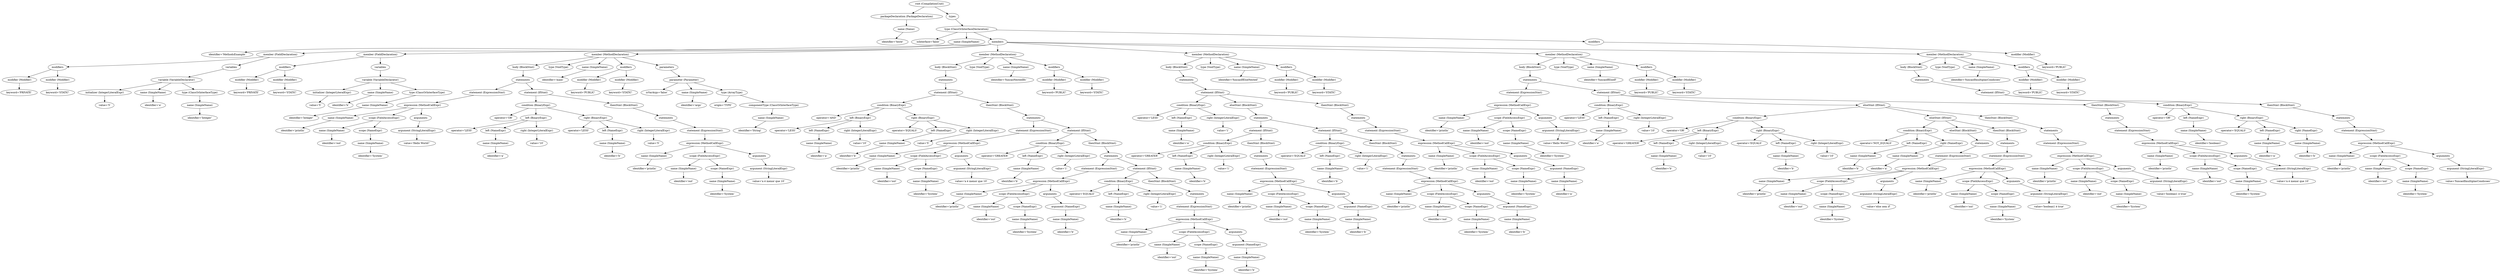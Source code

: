 digraph {
n0 [label="root (CompilationUnit)"];
n1 [label="packageDeclaration (PackageDeclaration)"];
n0 -> n1;
n2 [label="name (Name)"];
n1 -> n2;
n3 [label="identifier='teste'"];
n2 -> n3;
n4 [label="types"];
n0 -> n4;
n5 [label="type (ClassOrInterfaceDeclaration)"];
n4 -> n5;
n6 [label="isInterface='false'"];
n5 -> n6;
n7 [label="name (SimpleName)"];
n5 -> n7;
n8 [label="identifier='MethodsExample'"];
n7 -> n8;
n9 [label="members"];
n5 -> n9;
n10 [label="member (FieldDeclaration)"];
n9 -> n10;
n11 [label="modifiers"];
n10 -> n11;
n12 [label="modifier (Modifier)"];
n11 -> n12;
n13 [label="keyword='PRIVATE'"];
n12 -> n13;
n14 [label="modifier (Modifier)"];
n11 -> n14;
n15 [label="keyword='STATIC'"];
n14 -> n15;
n16 [label="variables"];
n10 -> n16;
n17 [label="variable (VariableDeclarator)"];
n16 -> n17;
n18 [label="initializer (IntegerLiteralExpr)"];
n17 -> n18;
n19 [label="value='5'"];
n18 -> n19;
n20 [label="name (SimpleName)"];
n17 -> n20;
n21 [label="identifier='a'"];
n20 -> n21;
n22 [label="type (ClassOrInterfaceType)"];
n17 -> n22;
n23 [label="name (SimpleName)"];
n22 -> n23;
n24 [label="identifier='Integer'"];
n23 -> n24;
n25 [label="member (FieldDeclaration)"];
n9 -> n25;
n26 [label="modifiers"];
n25 -> n26;
n27 [label="modifier (Modifier)"];
n26 -> n27;
n28 [label="keyword='PRIVATE'"];
n27 -> n28;
n29 [label="modifier (Modifier)"];
n26 -> n29;
n30 [label="keyword='STATIC'"];
n29 -> n30;
n31 [label="variables"];
n25 -> n31;
n32 [label="variable (VariableDeclarator)"];
n31 -> n32;
n33 [label="initializer (IntegerLiteralExpr)"];
n32 -> n33;
n34 [label="value='5'"];
n33 -> n34;
n35 [label="name (SimpleName)"];
n32 -> n35;
n36 [label="identifier='b'"];
n35 -> n36;
n37 [label="type (ClassOrInterfaceType)"];
n32 -> n37;
n38 [label="name (SimpleName)"];
n37 -> n38;
n39 [label="identifier='Integer'"];
n38 -> n39;
n40 [label="member (MethodDeclaration)"];
n9 -> n40;
n41 [label="body (BlockStmt)"];
n40 -> n41;
n42 [label="statements"];
n41 -> n42;
n43 [label="statement (ExpressionStmt)"];
n42 -> n43;
n44 [label="expression (MethodCallExpr)"];
n43 -> n44;
n45 [label="name (SimpleName)"];
n44 -> n45;
n46 [label="identifier='println'"];
n45 -> n46;
n47 [label="scope (FieldAccessExpr)"];
n44 -> n47;
n48 [label="name (SimpleName)"];
n47 -> n48;
n49 [label="identifier='out'"];
n48 -> n49;
n50 [label="scope (NameExpr)"];
n47 -> n50;
n51 [label="name (SimpleName)"];
n50 -> n51;
n52 [label="identifier='System'"];
n51 -> n52;
n53 [label="arguments"];
n44 -> n53;
n54 [label="argument (StringLiteralExpr)"];
n53 -> n54;
n55 [label="value='Hello World!'"];
n54 -> n55;
n56 [label="statement (IfStmt)"];
n42 -> n56;
n57 [label="condition (BinaryExpr)"];
n56 -> n57;
n58 [label="operator='OR'"];
n57 -> n58;
n59 [label="left (BinaryExpr)"];
n57 -> n59;
n60 [label="operator='LESS'"];
n59 -> n60;
n61 [label="left (NameExpr)"];
n59 -> n61;
n62 [label="name (SimpleName)"];
n61 -> n62;
n63 [label="identifier='a'"];
n62 -> n63;
n64 [label="right (IntegerLiteralExpr)"];
n59 -> n64;
n65 [label="value='10'"];
n64 -> n65;
n66 [label="right (BinaryExpr)"];
n57 -> n66;
n67 [label="operator='LESS'"];
n66 -> n67;
n68 [label="left (NameExpr)"];
n66 -> n68;
n69 [label="name (SimpleName)"];
n68 -> n69;
n70 [label="identifier='b'"];
n69 -> n70;
n71 [label="right (IntegerLiteralExpr)"];
n66 -> n71;
n72 [label="value='5'"];
n71 -> n72;
n73 [label="thenStmt (BlockStmt)"];
n56 -> n73;
n74 [label="statements"];
n73 -> n74;
n75 [label="statement (ExpressionStmt)"];
n74 -> n75;
n76 [label="expression (MethodCallExpr)"];
n75 -> n76;
n77 [label="name (SimpleName)"];
n76 -> n77;
n78 [label="identifier='println'"];
n77 -> n78;
n79 [label="scope (FieldAccessExpr)"];
n76 -> n79;
n80 [label="name (SimpleName)"];
n79 -> n80;
n81 [label="identifier='out'"];
n80 -> n81;
n82 [label="scope (NameExpr)"];
n79 -> n82;
n83 [label="name (SimpleName)"];
n82 -> n83;
n84 [label="identifier='System'"];
n83 -> n84;
n85 [label="arguments"];
n76 -> n85;
n86 [label="argument (StringLiteralExpr)"];
n85 -> n86;
n87 [label="value='a é menor que 10'"];
n86 -> n87;
n88 [label="type (VoidType)"];
n40 -> n88;
n89 [label="name (SimpleName)"];
n40 -> n89;
n90 [label="identifier='main'"];
n89 -> n90;
n91 [label="modifiers"];
n40 -> n91;
n92 [label="modifier (Modifier)"];
n91 -> n92;
n93 [label="keyword='PUBLIC'"];
n92 -> n93;
n94 [label="modifier (Modifier)"];
n91 -> n94;
n95 [label="keyword='STATIC'"];
n94 -> n95;
n96 [label="parameters"];
n40 -> n96;
n97 [label="parameter (Parameter)"];
n96 -> n97;
n98 [label="isVarArgs='false'"];
n97 -> n98;
n99 [label="name (SimpleName)"];
n97 -> n99;
n100 [label="identifier='args'"];
n99 -> n100;
n101 [label="type (ArrayType)"];
n97 -> n101;
n102 [label="origin='TYPE'"];
n101 -> n102;
n103 [label="componentType (ClassOrInterfaceType)"];
n101 -> n103;
n104 [label="name (SimpleName)"];
n103 -> n104;
n105 [label="identifier='String'"];
n104 -> n105;
n106 [label="member (MethodDeclaration)"];
n9 -> n106;
n107 [label="body (BlockStmt)"];
n106 -> n107;
n108 [label="statements"];
n107 -> n108;
n109 [label="statement (IfStmt)"];
n108 -> n109;
n110 [label="condition (BinaryExpr)"];
n109 -> n110;
n111 [label="operator='AND'"];
n110 -> n111;
n112 [label="left (BinaryExpr)"];
n110 -> n112;
n113 [label="operator='LESS'"];
n112 -> n113;
n114 [label="left (NameExpr)"];
n112 -> n114;
n115 [label="name (SimpleName)"];
n114 -> n115;
n116 [label="identifier='a'"];
n115 -> n116;
n117 [label="right (IntegerLiteralExpr)"];
n112 -> n117;
n118 [label="value='10'"];
n117 -> n118;
n119 [label="right (BinaryExpr)"];
n110 -> n119;
n120 [label="operator='EQUALS'"];
n119 -> n120;
n121 [label="left (NameExpr)"];
n119 -> n121;
n122 [label="name (SimpleName)"];
n121 -> n122;
n123 [label="identifier='b'"];
n122 -> n123;
n124 [label="right (IntegerLiteralExpr)"];
n119 -> n124;
n125 [label="value='5'"];
n124 -> n125;
n126 [label="thenStmt (BlockStmt)"];
n109 -> n126;
n127 [label="statements"];
n126 -> n127;
n128 [label="statement (ExpressionStmt)"];
n127 -> n128;
n129 [label="expression (MethodCallExpr)"];
n128 -> n129;
n130 [label="name (SimpleName)"];
n129 -> n130;
n131 [label="identifier='println'"];
n130 -> n131;
n132 [label="scope (FieldAccessExpr)"];
n129 -> n132;
n133 [label="name (SimpleName)"];
n132 -> n133;
n134 [label="identifier='out'"];
n133 -> n134;
n135 [label="scope (NameExpr)"];
n132 -> n135;
n136 [label="name (SimpleName)"];
n135 -> n136;
n137 [label="identifier='System'"];
n136 -> n137;
n138 [label="arguments"];
n129 -> n138;
n139 [label="argument (StringLiteralExpr)"];
n138 -> n139;
n140 [label="value='a é menor que 10'"];
n139 -> n140;
n141 [label="statement (IfStmt)"];
n127 -> n141;
n142 [label="condition (BinaryExpr)"];
n141 -> n142;
n143 [label="operator='GREATER'"];
n142 -> n143;
n144 [label="left (NameExpr)"];
n142 -> n144;
n145 [label="name (SimpleName)"];
n144 -> n145;
n146 [label="identifier='b'"];
n145 -> n146;
n147 [label="right (IntegerLiteralExpr)"];
n142 -> n147;
n148 [label="value='1'"];
n147 -> n148;
n149 [label="thenStmt (BlockStmt)"];
n141 -> n149;
n150 [label="statements"];
n149 -> n150;
n151 [label="statement (ExpressionStmt)"];
n150 -> n151;
n152 [label="expression (MethodCallExpr)"];
n151 -> n152;
n153 [label="name (SimpleName)"];
n152 -> n153;
n154 [label="identifier='println'"];
n153 -> n154;
n155 [label="scope (FieldAccessExpr)"];
n152 -> n155;
n156 [label="name (SimpleName)"];
n155 -> n156;
n157 [label="identifier='out'"];
n156 -> n157;
n158 [label="scope (NameExpr)"];
n155 -> n158;
n159 [label="name (SimpleName)"];
n158 -> n159;
n160 [label="identifier='System'"];
n159 -> n160;
n161 [label="arguments"];
n152 -> n161;
n162 [label="argument (NameExpr)"];
n161 -> n162;
n163 [label="name (SimpleName)"];
n162 -> n163;
n164 [label="identifier='b'"];
n163 -> n164;
n165 [label="statement (IfStmt)"];
n150 -> n165;
n166 [label="condition (BinaryExpr)"];
n165 -> n166;
n167 [label="operator='EQUALS'"];
n166 -> n167;
n168 [label="left (NameExpr)"];
n166 -> n168;
n169 [label="name (SimpleName)"];
n168 -> n169;
n170 [label="identifier='b'"];
n169 -> n170;
n171 [label="right (IntegerLiteralExpr)"];
n166 -> n171;
n172 [label="value='1'"];
n171 -> n172;
n173 [label="thenStmt (BlockStmt)"];
n165 -> n173;
n174 [label="statements"];
n173 -> n174;
n175 [label="statement (ExpressionStmt)"];
n174 -> n175;
n176 [label="expression (MethodCallExpr)"];
n175 -> n176;
n177 [label="name (SimpleName)"];
n176 -> n177;
n178 [label="identifier='println'"];
n177 -> n178;
n179 [label="scope (FieldAccessExpr)"];
n176 -> n179;
n180 [label="name (SimpleName)"];
n179 -> n180;
n181 [label="identifier='out'"];
n180 -> n181;
n182 [label="scope (NameExpr)"];
n179 -> n182;
n183 [label="name (SimpleName)"];
n182 -> n183;
n184 [label="identifier='System'"];
n183 -> n184;
n185 [label="arguments"];
n176 -> n185;
n186 [label="argument (NameExpr)"];
n185 -> n186;
n187 [label="name (SimpleName)"];
n186 -> n187;
n188 [label="identifier='b'"];
n187 -> n188;
n189 [label="type (VoidType)"];
n106 -> n189;
n190 [label="name (SimpleName)"];
n106 -> n190;
n191 [label="identifier='funcaoNestedIfs'"];
n190 -> n191;
n192 [label="modifiers"];
n106 -> n192;
n193 [label="modifier (Modifier)"];
n192 -> n193;
n194 [label="keyword='PUBLIC'"];
n193 -> n194;
n195 [label="modifier (Modifier)"];
n192 -> n195;
n196 [label="keyword='STATIC'"];
n195 -> n196;
n197 [label="member (MethodDeclaration)"];
n9 -> n197;
n198 [label="body (BlockStmt)"];
n197 -> n198;
n199 [label="statements"];
n198 -> n199;
n200 [label="statement (IfStmt)"];
n199 -> n200;
n201 [label="condition (BinaryExpr)"];
n200 -> n201;
n202 [label="operator='LESS'"];
n201 -> n202;
n203 [label="left (NameExpr)"];
n201 -> n203;
n204 [label="name (SimpleName)"];
n203 -> n204;
n205 [label="identifier='a'"];
n204 -> n205;
n206 [label="right (IntegerLiteralExpr)"];
n201 -> n206;
n207 [label="value='1'"];
n206 -> n207;
n208 [label="elseStmt (BlockStmt)"];
n200 -> n208;
n209 [label="statements"];
n208 -> n209;
n210 [label="statement (IfStmt)"];
n209 -> n210;
n211 [label="condition (BinaryExpr)"];
n210 -> n211;
n212 [label="operator='GREATER'"];
n211 -> n212;
n213 [label="left (NameExpr)"];
n211 -> n213;
n214 [label="name (SimpleName)"];
n213 -> n214;
n215 [label="identifier='b'"];
n214 -> n215;
n216 [label="right (IntegerLiteralExpr)"];
n211 -> n216;
n217 [label="value='1'"];
n216 -> n217;
n218 [label="thenStmt (BlockStmt)"];
n210 -> n218;
n219 [label="statements"];
n218 -> n219;
n220 [label="statement (ExpressionStmt)"];
n219 -> n220;
n221 [label="expression (MethodCallExpr)"];
n220 -> n221;
n222 [label="name (SimpleName)"];
n221 -> n222;
n223 [label="identifier='println'"];
n222 -> n223;
n224 [label="scope (FieldAccessExpr)"];
n221 -> n224;
n225 [label="name (SimpleName)"];
n224 -> n225;
n226 [label="identifier='out'"];
n225 -> n226;
n227 [label="scope (NameExpr)"];
n224 -> n227;
n228 [label="name (SimpleName)"];
n227 -> n228;
n229 [label="identifier='System'"];
n228 -> n229;
n230 [label="arguments"];
n221 -> n230;
n231 [label="argument (NameExpr)"];
n230 -> n231;
n232 [label="name (SimpleName)"];
n231 -> n232;
n233 [label="identifier='b'"];
n232 -> n233;
n234 [label="statement (IfStmt)"];
n209 -> n234;
n235 [label="condition (BinaryExpr)"];
n234 -> n235;
n236 [label="operator='EQUALS'"];
n235 -> n236;
n237 [label="left (NameExpr)"];
n235 -> n237;
n238 [label="name (SimpleName)"];
n237 -> n238;
n239 [label="identifier='b'"];
n238 -> n239;
n240 [label="right (IntegerLiteralExpr)"];
n235 -> n240;
n241 [label="value='1'"];
n240 -> n241;
n242 [label="thenStmt (BlockStmt)"];
n234 -> n242;
n243 [label="statements"];
n242 -> n243;
n244 [label="statement (ExpressionStmt)"];
n243 -> n244;
n245 [label="expression (MethodCallExpr)"];
n244 -> n245;
n246 [label="name (SimpleName)"];
n245 -> n246;
n247 [label="identifier='println'"];
n246 -> n247;
n248 [label="scope (FieldAccessExpr)"];
n245 -> n248;
n249 [label="name (SimpleName)"];
n248 -> n249;
n250 [label="identifier='out'"];
n249 -> n250;
n251 [label="scope (NameExpr)"];
n248 -> n251;
n252 [label="name (SimpleName)"];
n251 -> n252;
n253 [label="identifier='System'"];
n252 -> n253;
n254 [label="arguments"];
n245 -> n254;
n255 [label="argument (NameExpr)"];
n254 -> n255;
n256 [label="name (SimpleName)"];
n255 -> n256;
n257 [label="identifier='b'"];
n256 -> n257;
n258 [label="thenStmt (BlockStmt)"];
n200 -> n258;
n259 [label="statements"];
n258 -> n259;
n260 [label="statement (ExpressionStmt)"];
n259 -> n260;
n261 [label="expression (MethodCallExpr)"];
n260 -> n261;
n262 [label="name (SimpleName)"];
n261 -> n262;
n263 [label="identifier='println'"];
n262 -> n263;
n264 [label="scope (FieldAccessExpr)"];
n261 -> n264;
n265 [label="name (SimpleName)"];
n264 -> n265;
n266 [label="identifier='out'"];
n265 -> n266;
n267 [label="scope (NameExpr)"];
n264 -> n267;
n268 [label="name (SimpleName)"];
n267 -> n268;
n269 [label="identifier='System'"];
n268 -> n269;
n270 [label="arguments"];
n261 -> n270;
n271 [label="argument (NameExpr)"];
n270 -> n271;
n272 [label="name (SimpleName)"];
n271 -> n272;
n273 [label="identifier='a'"];
n272 -> n273;
n274 [label="type (VoidType)"];
n197 -> n274;
n275 [label="name (SimpleName)"];
n197 -> n275;
n276 [label="identifier='funcaoIfElseNested'"];
n275 -> n276;
n277 [label="modifiers"];
n197 -> n277;
n278 [label="modifier (Modifier)"];
n277 -> n278;
n279 [label="keyword='PUBLIC'"];
n278 -> n279;
n280 [label="modifier (Modifier)"];
n277 -> n280;
n281 [label="keyword='STATIC'"];
n280 -> n281;
n282 [label="member (MethodDeclaration)"];
n9 -> n282;
n283 [label="body (BlockStmt)"];
n282 -> n283;
n284 [label="statements"];
n283 -> n284;
n285 [label="statement (ExpressionStmt)"];
n284 -> n285;
n286 [label="expression (MethodCallExpr)"];
n285 -> n286;
n287 [label="name (SimpleName)"];
n286 -> n287;
n288 [label="identifier='println'"];
n287 -> n288;
n289 [label="scope (FieldAccessExpr)"];
n286 -> n289;
n290 [label="name (SimpleName)"];
n289 -> n290;
n291 [label="identifier='out'"];
n290 -> n291;
n292 [label="scope (NameExpr)"];
n289 -> n292;
n293 [label="name (SimpleName)"];
n292 -> n293;
n294 [label="identifier='System'"];
n293 -> n294;
n295 [label="arguments"];
n286 -> n295;
n296 [label="argument (StringLiteralExpr)"];
n295 -> n296;
n297 [label="value='Hello World!'"];
n296 -> n297;
n298 [label="statement (IfStmt)"];
n284 -> n298;
n299 [label="condition (BinaryExpr)"];
n298 -> n299;
n300 [label="operator='LESS'"];
n299 -> n300;
n301 [label="left (NameExpr)"];
n299 -> n301;
n302 [label="name (SimpleName)"];
n301 -> n302;
n303 [label="identifier='a'"];
n302 -> n303;
n304 [label="right (IntegerLiteralExpr)"];
n299 -> n304;
n305 [label="value='10'"];
n304 -> n305;
n306 [label="elseStmt (IfStmt)"];
n298 -> n306;
n307 [label="condition (BinaryExpr)"];
n306 -> n307;
n308 [label="operator='OR'"];
n307 -> n308;
n309 [label="left (BinaryExpr)"];
n307 -> n309;
n310 [label="operator='GREATER'"];
n309 -> n310;
n311 [label="left (NameExpr)"];
n309 -> n311;
n312 [label="name (SimpleName)"];
n311 -> n312;
n313 [label="identifier='b'"];
n312 -> n313;
n314 [label="right (IntegerLiteralExpr)"];
n309 -> n314;
n315 [label="value='10'"];
n314 -> n315;
n316 [label="right (BinaryExpr)"];
n307 -> n316;
n317 [label="operator='EQUALS'"];
n316 -> n317;
n318 [label="left (NameExpr)"];
n316 -> n318;
n319 [label="name (SimpleName)"];
n318 -> n319;
n320 [label="identifier='b'"];
n319 -> n320;
n321 [label="right (IntegerLiteralExpr)"];
n316 -> n321;
n322 [label="value='10'"];
n321 -> n322;
n323 [label="elseStmt (IfStmt)"];
n306 -> n323;
n324 [label="condition (BinaryExpr)"];
n323 -> n324;
n325 [label="operator='NOT_EQUALS'"];
n324 -> n325;
n326 [label="left (NameExpr)"];
n324 -> n326;
n327 [label="name (SimpleName)"];
n326 -> n327;
n328 [label="identifier='b'"];
n327 -> n328;
n329 [label="right (NameExpr)"];
n324 -> n329;
n330 [label="name (SimpleName)"];
n329 -> n330;
n331 [label="identifier='a'"];
n330 -> n331;
n332 [label="elseStmt (BlockStmt)"];
n323 -> n332;
n333 [label="statements"];
n332 -> n333;
n334 [label="statement (ExpressionStmt)"];
n333 -> n334;
n335 [label="expression (MethodCallExpr)"];
n334 -> n335;
n336 [label="name (SimpleName)"];
n335 -> n336;
n337 [label="identifier='println'"];
n336 -> n337;
n338 [label="scope (FieldAccessExpr)"];
n335 -> n338;
n339 [label="name (SimpleName)"];
n338 -> n339;
n340 [label="identifier='out'"];
n339 -> n340;
n341 [label="scope (NameExpr)"];
n338 -> n341;
n342 [label="name (SimpleName)"];
n341 -> n342;
n343 [label="identifier='System'"];
n342 -> n343;
n344 [label="arguments"];
n335 -> n344;
n345 [label="argument (StringLiteralExpr)"];
n344 -> n345;
n346 [label="value='else sem if'"];
n345 -> n346;
n347 [label="thenStmt (BlockStmt)"];
n323 -> n347;
n348 [label="statements"];
n347 -> n348;
n349 [label="statement (ExpressionStmt)"];
n348 -> n349;
n350 [label="expression (MethodCallExpr)"];
n349 -> n350;
n351 [label="name (SimpleName)"];
n350 -> n351;
n352 [label="identifier='println'"];
n351 -> n352;
n353 [label="scope (FieldAccessExpr)"];
n350 -> n353;
n354 [label="name (SimpleName)"];
n353 -> n354;
n355 [label="identifier='out'"];
n354 -> n355;
n356 [label="scope (NameExpr)"];
n353 -> n356;
n357 [label="name (SimpleName)"];
n356 -> n357;
n358 [label="identifier='System'"];
n357 -> n358;
n359 [label="arguments"];
n350 -> n359;
n360 [label="argument (StringLiteralExpr)"];
n359 -> n360;
n361 [label="value='boolean1 é true'"];
n360 -> n361;
n362 [label="thenStmt (BlockStmt)"];
n306 -> n362;
n363 [label="statements"];
n362 -> n363;
n364 [label="statement (ExpressionStmt)"];
n363 -> n364;
n365 [label="expression (MethodCallExpr)"];
n364 -> n365;
n366 [label="name (SimpleName)"];
n365 -> n366;
n367 [label="identifier='println'"];
n366 -> n367;
n368 [label="scope (FieldAccessExpr)"];
n365 -> n368;
n369 [label="name (SimpleName)"];
n368 -> n369;
n370 [label="identifier='out'"];
n369 -> n370;
n371 [label="scope (NameExpr)"];
n368 -> n371;
n372 [label="name (SimpleName)"];
n371 -> n372;
n373 [label="identifier='System'"];
n372 -> n373;
n374 [label="arguments"];
n365 -> n374;
n375 [label="argument (StringLiteralExpr)"];
n374 -> n375;
n376 [label="value='boolean1 é true'"];
n375 -> n376;
n377 [label="thenStmt (BlockStmt)"];
n298 -> n377;
n378 [label="statements"];
n377 -> n378;
n379 [label="statement (ExpressionStmt)"];
n378 -> n379;
n380 [label="expression (MethodCallExpr)"];
n379 -> n380;
n381 [label="name (SimpleName)"];
n380 -> n381;
n382 [label="identifier='println'"];
n381 -> n382;
n383 [label="scope (FieldAccessExpr)"];
n380 -> n383;
n384 [label="name (SimpleName)"];
n383 -> n384;
n385 [label="identifier='out'"];
n384 -> n385;
n386 [label="scope (NameExpr)"];
n383 -> n386;
n387 [label="name (SimpleName)"];
n386 -> n387;
n388 [label="identifier='System'"];
n387 -> n388;
n389 [label="arguments"];
n380 -> n389;
n390 [label="argument (StringLiteralExpr)"];
n389 -> n390;
n391 [label="value='a é menor que 10'"];
n390 -> n391;
n392 [label="type (VoidType)"];
n282 -> n392;
n393 [label="name (SimpleName)"];
n282 -> n393;
n394 [label="identifier='funcaoIfElseIf'"];
n393 -> n394;
n395 [label="modifiers"];
n282 -> n395;
n396 [label="modifier (Modifier)"];
n395 -> n396;
n397 [label="keyword='PUBLIC'"];
n396 -> n397;
n398 [label="modifier (Modifier)"];
n395 -> n398;
n399 [label="keyword='STATIC'"];
n398 -> n399;
n400 [label="member (MethodDeclaration)"];
n9 -> n400;
n401 [label="body (BlockStmt)"];
n400 -> n401;
n402 [label="statements"];
n401 -> n402;
n403 [label="statement (IfStmt)"];
n402 -> n403;
n404 [label="condition (BinaryExpr)"];
n403 -> n404;
n405 [label="operator='OR'"];
n404 -> n405;
n406 [label="left (NameExpr)"];
n404 -> n406;
n407 [label="name (SimpleName)"];
n406 -> n407;
n408 [label="identifier='boolean1'"];
n407 -> n408;
n409 [label="right (BinaryExpr)"];
n404 -> n409;
n410 [label="operator='EQUALS'"];
n409 -> n410;
n411 [label="left (NameExpr)"];
n409 -> n411;
n412 [label="name (SimpleName)"];
n411 -> n412;
n413 [label="identifier='a'"];
n412 -> n413;
n414 [label="right (NameExpr)"];
n409 -> n414;
n415 [label="name (SimpleName)"];
n414 -> n415;
n416 [label="identifier='b'"];
n415 -> n416;
n417 [label="thenStmt (BlockStmt)"];
n403 -> n417;
n418 [label="statements"];
n417 -> n418;
n419 [label="statement (ExpressionStmt)"];
n418 -> n419;
n420 [label="expression (MethodCallExpr)"];
n419 -> n420;
n421 [label="name (SimpleName)"];
n420 -> n421;
n422 [label="identifier='println'"];
n421 -> n422;
n423 [label="scope (FieldAccessExpr)"];
n420 -> n423;
n424 [label="name (SimpleName)"];
n423 -> n424;
n425 [label="identifier='out'"];
n424 -> n425;
n426 [label="scope (NameExpr)"];
n423 -> n426;
n427 [label="name (SimpleName)"];
n426 -> n427;
n428 [label="identifier='System'"];
n427 -> n428;
n429 [label="arguments"];
n420 -> n429;
n430 [label="argument (StringLiteralExpr)"];
n429 -> n430;
n431 [label="value='funcaoIfmultiplasCondicoes'"];
n430 -> n431;
n432 [label="type (VoidType)"];
n400 -> n432;
n433 [label="name (SimpleName)"];
n400 -> n433;
n434 [label="identifier='funcaoIfmultiplasCondicoes'"];
n433 -> n434;
n435 [label="modifiers"];
n400 -> n435;
n436 [label="modifier (Modifier)"];
n435 -> n436;
n437 [label="keyword='PUBLIC'"];
n436 -> n437;
n438 [label="modifier (Modifier)"];
n435 -> n438;
n439 [label="keyword='STATIC'"];
n438 -> n439;
n440 [label="modifiers"];
n5 -> n440;
n441 [label="modifier (Modifier)"];
n440 -> n441;
n442 [label="keyword='PUBLIC'"];
n441 -> n442;
}